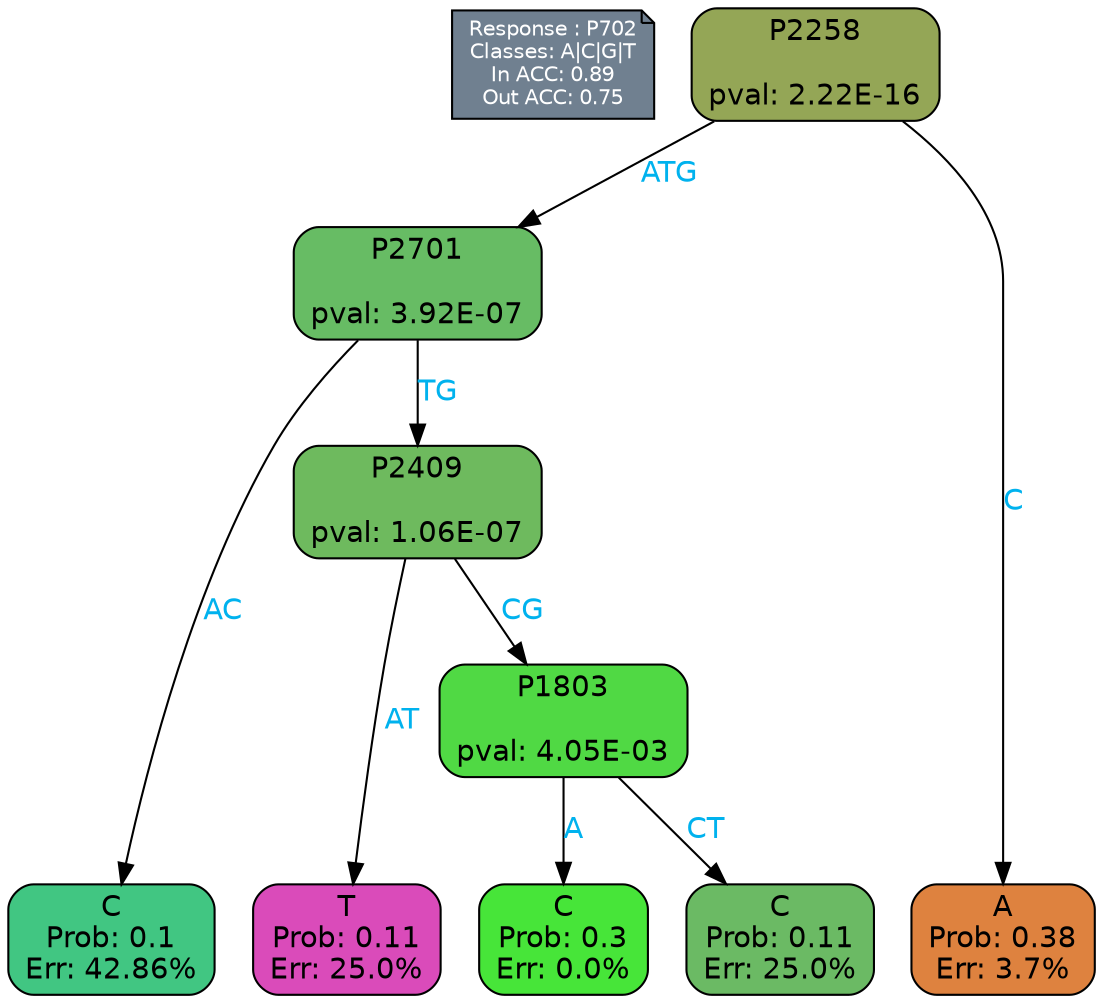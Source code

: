 digraph Tree {
node [shape=box, style="filled, rounded", color="black", fontname=helvetica] ;
graph [ranksep=equally, splines=polylines, bgcolor=transparent, dpi=600] ;
edge [fontname=helvetica] ;
LEGEND [label="Response : P702
Classes: A|C|G|T
In ACC: 0.89
Out ACC: 0.75
",shape=note,align=left,style=filled,fillcolor="slategray",fontcolor="white",fontsize=10];1 [label="P2258

pval: 2.22E-16", fillcolor="#94a656"] ;
2 [label="P2701

pval: 3.92E-07", fillcolor="#67bc64"] ;
3 [label="C
Prob: 0.1
Err: 42.86%", fillcolor="#41c682"] ;
4 [label="P2409

pval: 1.06E-07", fillcolor="#6eba5e"] ;
5 [label="T
Prob: 0.11
Err: 25.0%", fillcolor="#da4bba"] ;
6 [label="P1803

pval: 4.05E-03", fillcolor="#50d944"] ;
7 [label="C
Prob: 0.3
Err: 0.0%", fillcolor="#47e539"] ;
8 [label="C
Prob: 0.11
Err: 25.0%", fillcolor="#6bba64"] ;
9 [label="A
Prob: 0.38
Err: 3.7%", fillcolor="#de823f"] ;
1 -> 9 [label="C",fontcolor=deepskyblue2] ;
1 -> 2 [label="ATG",fontcolor=deepskyblue2] ;
2 -> 3 [label="AC",fontcolor=deepskyblue2] ;
2 -> 4 [label="TG",fontcolor=deepskyblue2] ;
4 -> 5 [label="AT",fontcolor=deepskyblue2] ;
4 -> 6 [label="CG",fontcolor=deepskyblue2] ;
6 -> 8 [label="CT",fontcolor=deepskyblue2] ;
6 -> 7 [label="A",fontcolor=deepskyblue2] ;
{rank = same; 3;5;7;8;9;}{rank = same; LEGEND;1;}}